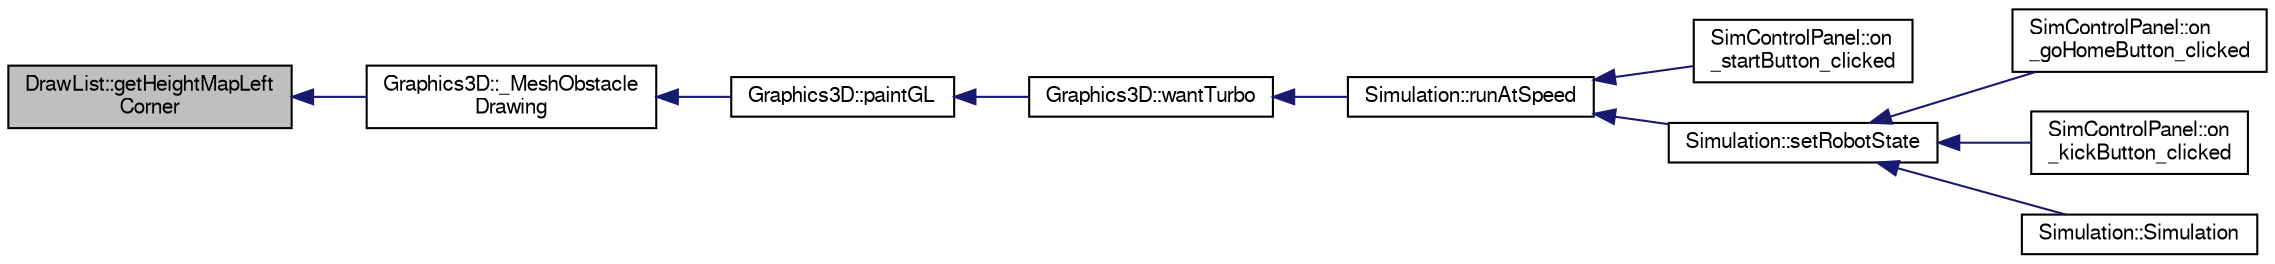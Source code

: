 digraph "DrawList::getHeightMapLeftCorner"
{
  edge [fontname="FreeSans",fontsize="10",labelfontname="FreeSans",labelfontsize="10"];
  node [fontname="FreeSans",fontsize="10",shape=record];
  rankdir="LR";
  Node1 [label="DrawList::getHeightMapLeft\lCorner",height=0.2,width=0.4,color="black", fillcolor="grey75", style="filled", fontcolor="black"];
  Node1 -> Node2 [dir="back",color="midnightblue",fontsize="10",style="solid",fontname="FreeSans"];
  Node2 [label="Graphics3D::_MeshObstacle\lDrawing",height=0.2,width=0.4,color="black", fillcolor="white", style="filled",URL="$de/d6f/class_graphics3_d.html#a61817c6a3efa40dfb0d85672f3aaebde"];
  Node2 -> Node3 [dir="back",color="midnightblue",fontsize="10",style="solid",fontname="FreeSans"];
  Node3 [label="Graphics3D::paintGL",height=0.2,width=0.4,color="black", fillcolor="white", style="filled",URL="$de/d6f/class_graphics3_d.html#ad92efa791431ec78b240c65c30df37e5"];
  Node3 -> Node4 [dir="back",color="midnightblue",fontsize="10",style="solid",fontname="FreeSans"];
  Node4 [label="Graphics3D::wantTurbo",height=0.2,width=0.4,color="black", fillcolor="white", style="filled",URL="$de/d6f/class_graphics3_d.html#a04e989eeebcb1478ae61ba26206a8fae"];
  Node4 -> Node5 [dir="back",color="midnightblue",fontsize="10",style="solid",fontname="FreeSans"];
  Node5 [label="Simulation::runAtSpeed",height=0.2,width=0.4,color="black", fillcolor="white", style="filled",URL="$dd/d14/class_simulation.html#a34b590ee1fed73b2b6aaf3d2bcf3da0c"];
  Node5 -> Node6 [dir="back",color="midnightblue",fontsize="10",style="solid",fontname="FreeSans"];
  Node6 [label="SimControlPanel::on\l_startButton_clicked",height=0.2,width=0.4,color="black", fillcolor="white", style="filled",URL="$d1/d22/class_sim_control_panel.html#afdfa6b365805d23d5438862de97856ae"];
  Node5 -> Node7 [dir="back",color="midnightblue",fontsize="10",style="solid",fontname="FreeSans"];
  Node7 [label="Simulation::setRobotState",height=0.2,width=0.4,color="black", fillcolor="white", style="filled",URL="$dd/d14/class_simulation.html#a8a3a6fa9691b58d5dc614d98b8e4fefb"];
  Node7 -> Node8 [dir="back",color="midnightblue",fontsize="10",style="solid",fontname="FreeSans"];
  Node8 [label="SimControlPanel::on\l_goHomeButton_clicked",height=0.2,width=0.4,color="black", fillcolor="white", style="filled",URL="$d1/d22/class_sim_control_panel.html#a9fd8fa720052f15525637834f456c465"];
  Node7 -> Node9 [dir="back",color="midnightblue",fontsize="10",style="solid",fontname="FreeSans"];
  Node9 [label="SimControlPanel::on\l_kickButton_clicked",height=0.2,width=0.4,color="black", fillcolor="white", style="filled",URL="$d1/d22/class_sim_control_panel.html#a18191363c7461cd1af623e790df2e71e"];
  Node7 -> Node10 [dir="back",color="midnightblue",fontsize="10",style="solid",fontname="FreeSans"];
  Node10 [label="Simulation::Simulation",height=0.2,width=0.4,color="black", fillcolor="white", style="filled",URL="$dd/d14/class_simulation.html#a6bf59d648bef2114a09ea3d81998ee3e"];
}

